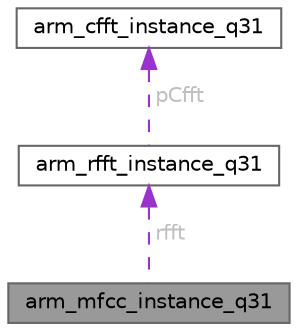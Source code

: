 digraph "arm_mfcc_instance_q31"
{
 // LATEX_PDF_SIZE
  bgcolor="transparent";
  edge [fontname=Helvetica,fontsize=10,labelfontname=Helvetica,labelfontsize=10];
  node [fontname=Helvetica,fontsize=10,shape=box,height=0.2,width=0.4];
  Node1 [id="Node000001",label="arm_mfcc_instance_q31",height=0.2,width=0.4,color="gray40", fillcolor="grey60", style="filled", fontcolor="black",tooltip=" "];
  Node2 -> Node1 [id="edge1_Node000001_Node000002",dir="back",color="darkorchid3",style="dashed",tooltip=" ",label=" rfft",fontcolor="grey" ];
  Node2 [id="Node000002",label="arm_rfft_instance_q31",height=0.2,width=0.4,color="gray40", fillcolor="white", style="filled",URL="$structarm__rfft__instance__q31.html",tooltip="Instance structure for the Q31 RFFT/RIFFT function."];
  Node3 -> Node2 [id="edge2_Node000002_Node000003",dir="back",color="darkorchid3",style="dashed",tooltip=" ",label=" pCfft",fontcolor="grey" ];
  Node3 [id="Node000003",label="arm_cfft_instance_q31",height=0.2,width=0.4,color="gray40", fillcolor="white", style="filled",URL="$structarm__cfft__instance__q31.html",tooltip="Instance structure for the fixed-point CFFT/CIFFT function."];
}

